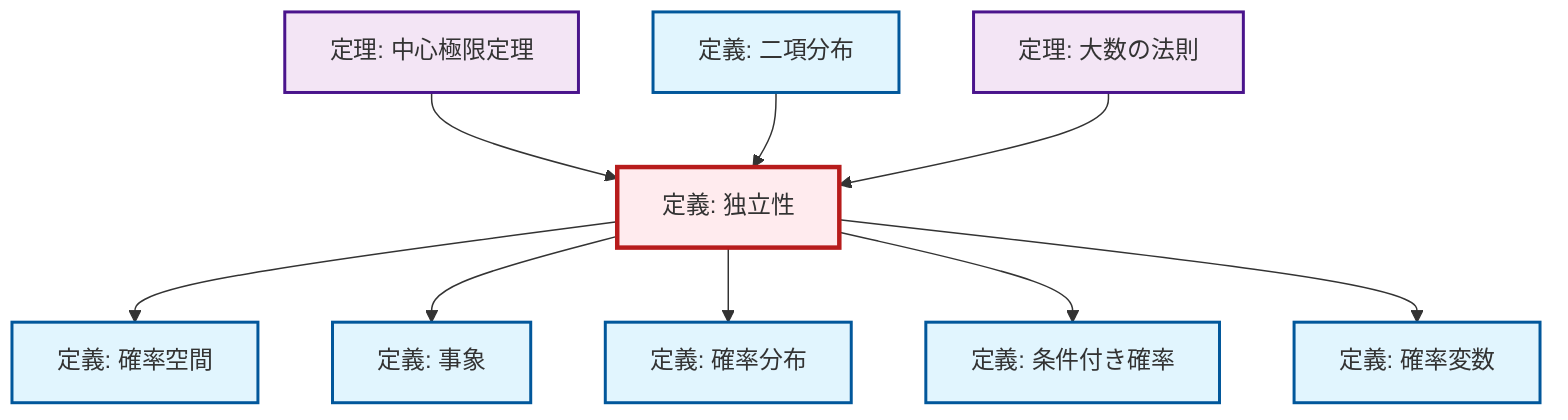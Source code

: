 graph TD
    classDef definition fill:#e1f5fe,stroke:#01579b,stroke-width:2px
    classDef theorem fill:#f3e5f5,stroke:#4a148c,stroke-width:2px
    classDef axiom fill:#fff3e0,stroke:#e65100,stroke-width:2px
    classDef example fill:#e8f5e9,stroke:#1b5e20,stroke-width:2px
    classDef current fill:#ffebee,stroke:#b71c1c,stroke-width:3px
    def-conditional-probability["定義: 条件付き確率"]:::definition
    thm-central-limit["定理: 中心極限定理"]:::theorem
    def-probability-distribution["定義: 確率分布"]:::definition
    def-independence["定義: 独立性"]:::definition
    def-random-variable["定義: 確率変数"]:::definition
    def-probability-space["定義: 確率空間"]:::definition
    thm-law-of-large-numbers["定理: 大数の法則"]:::theorem
    def-binomial-distribution["定義: 二項分布"]:::definition
    def-event["定義: 事象"]:::definition
    thm-central-limit --> def-independence
    def-binomial-distribution --> def-independence
    def-independence --> def-probability-space
    def-independence --> def-event
    def-independence --> def-probability-distribution
    def-independence --> def-conditional-probability
    thm-law-of-large-numbers --> def-independence
    def-independence --> def-random-variable
    class def-independence current